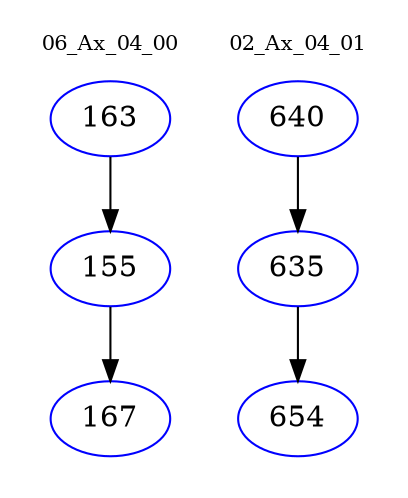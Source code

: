 digraph{
subgraph cluster_0 {
color = white
label = "06_Ax_04_00";
fontsize=10;
T0_163 [label="163", color="blue"]
T0_163 -> T0_155 [color="black"]
T0_155 [label="155", color="blue"]
T0_155 -> T0_167 [color="black"]
T0_167 [label="167", color="blue"]
}
subgraph cluster_1 {
color = white
label = "02_Ax_04_01";
fontsize=10;
T1_640 [label="640", color="blue"]
T1_640 -> T1_635 [color="black"]
T1_635 [label="635", color="blue"]
T1_635 -> T1_654 [color="black"]
T1_654 [label="654", color="blue"]
}
}
